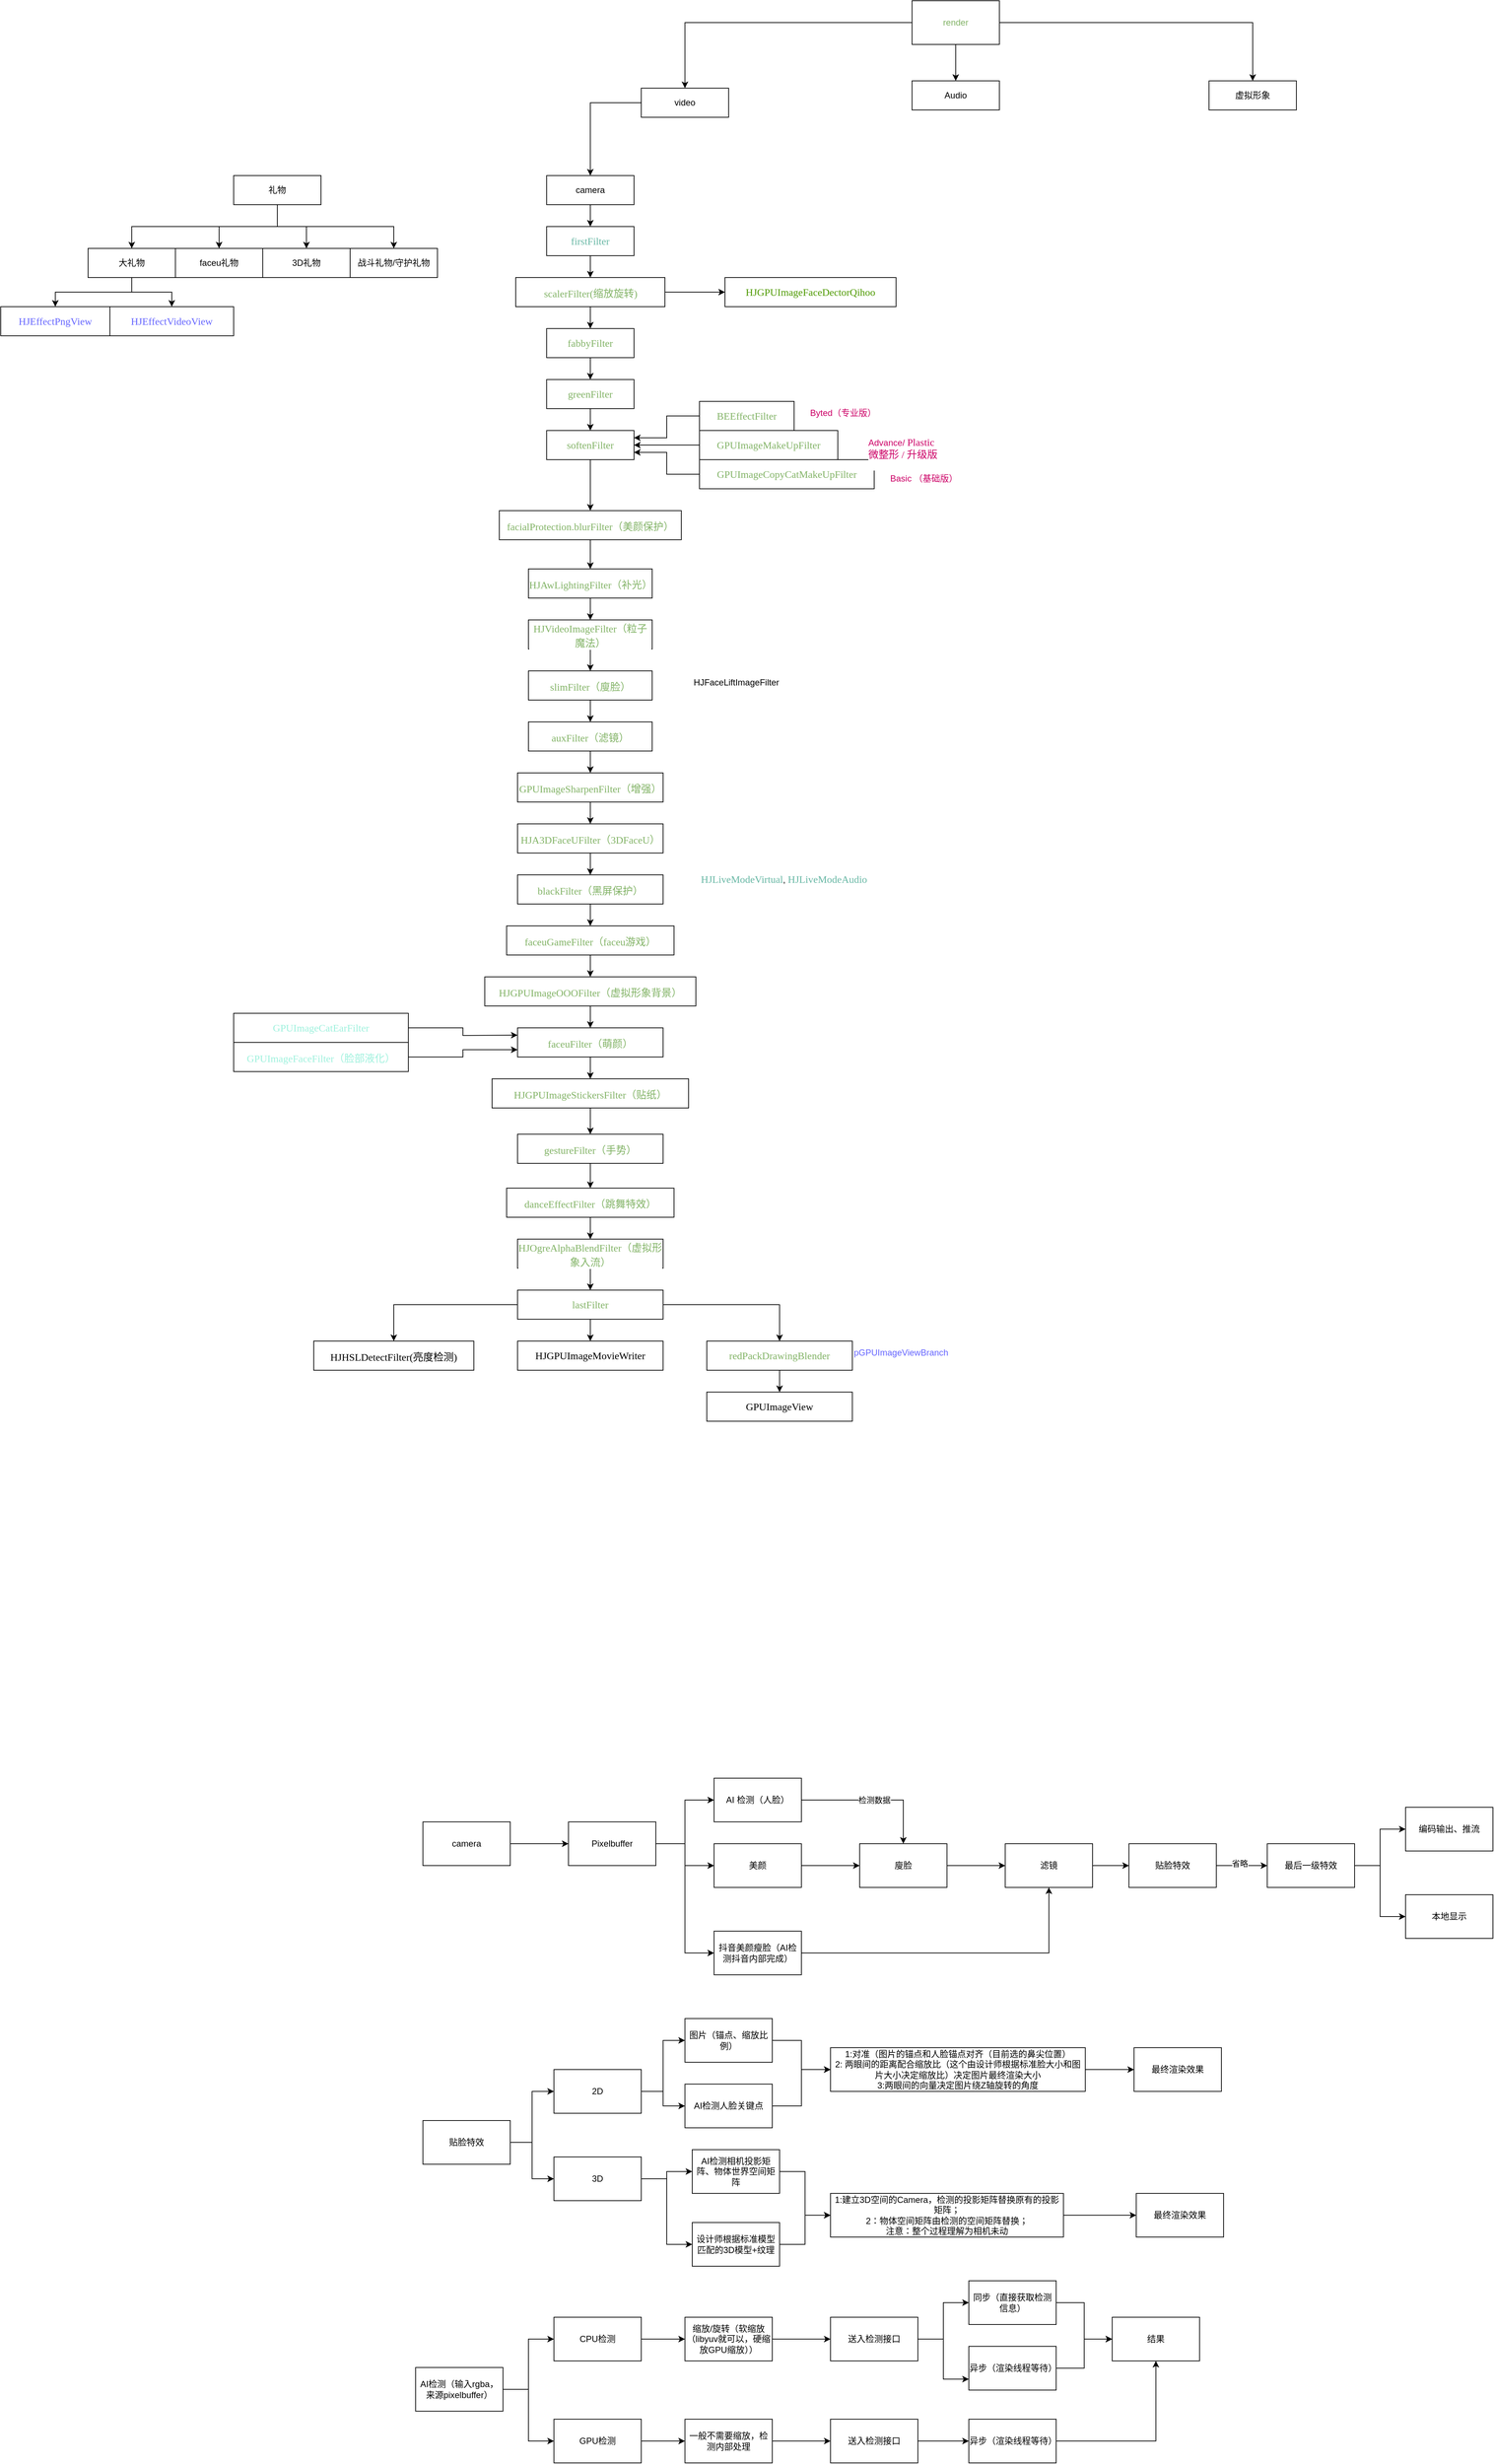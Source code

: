 <mxfile version="15.9.4" type="github">
  <diagram id="27NDo_zjwCtd7umy8Yeo" name="Page-1">
    <mxGraphModel dx="2125" dy="3130" grid="1" gridSize="10" guides="1" tooltips="1" connect="1" arrows="1" fold="1" page="1" pageScale="1" pageWidth="827" pageHeight="1169" math="0" shadow="0">
      <root>
        <mxCell id="0" />
        <mxCell id="1" parent="0" />
        <mxCell id="4zsLI_aO5ENCOFRUtOQV-5" value="" style="edgeStyle=orthogonalEdgeStyle;rounded=0;orthogonalLoop=1;jettySize=auto;html=1;" parent="1" source="4zsLI_aO5ENCOFRUtOQV-3" target="4zsLI_aO5ENCOFRUtOQV-4" edge="1">
          <mxGeometry relative="1" as="geometry" />
        </mxCell>
        <mxCell id="4zsLI_aO5ENCOFRUtOQV-3" value="camera" style="rounded=0;whiteSpace=wrap;html=1;" parent="1" vertex="1">
          <mxGeometry x="-120" y="360" width="120" height="60" as="geometry" />
        </mxCell>
        <mxCell id="4zsLI_aO5ENCOFRUtOQV-7" value="" style="edgeStyle=orthogonalEdgeStyle;rounded=0;orthogonalLoop=1;jettySize=auto;html=1;" parent="1" source="4zsLI_aO5ENCOFRUtOQV-4" target="4zsLI_aO5ENCOFRUtOQV-6" edge="1">
          <mxGeometry relative="1" as="geometry" />
        </mxCell>
        <mxCell id="4zsLI_aO5ENCOFRUtOQV-9" value="" style="edgeStyle=orthogonalEdgeStyle;rounded=0;orthogonalLoop=1;jettySize=auto;html=1;" parent="1" source="4zsLI_aO5ENCOFRUtOQV-4" target="4zsLI_aO5ENCOFRUtOQV-8" edge="1">
          <mxGeometry relative="1" as="geometry" />
        </mxCell>
        <mxCell id="4zsLI_aO5ENCOFRUtOQV-19" style="edgeStyle=orthogonalEdgeStyle;rounded=0;orthogonalLoop=1;jettySize=auto;html=1;entryX=0;entryY=0.5;entryDx=0;entryDy=0;" parent="1" source="4zsLI_aO5ENCOFRUtOQV-4" target="4zsLI_aO5ENCOFRUtOQV-18" edge="1">
          <mxGeometry relative="1" as="geometry" />
        </mxCell>
        <mxCell id="4zsLI_aO5ENCOFRUtOQV-4" value="Pixelbuffer" style="whiteSpace=wrap;html=1;rounded=0;" parent="1" vertex="1">
          <mxGeometry x="80" y="360" width="120" height="60" as="geometry" />
        </mxCell>
        <mxCell id="4zsLI_aO5ENCOFRUtOQV-12" value="检测数据" style="edgeStyle=orthogonalEdgeStyle;rounded=0;orthogonalLoop=1;jettySize=auto;html=1;" parent="1" source="4zsLI_aO5ENCOFRUtOQV-6" target="4zsLI_aO5ENCOFRUtOQV-10" edge="1">
          <mxGeometry relative="1" as="geometry" />
        </mxCell>
        <mxCell id="4zsLI_aO5ENCOFRUtOQV-6" value="AI 检测（人脸）" style="whiteSpace=wrap;html=1;rounded=0;" parent="1" vertex="1">
          <mxGeometry x="280" y="300" width="120" height="60" as="geometry" />
        </mxCell>
        <mxCell id="4zsLI_aO5ENCOFRUtOQV-11" value="" style="edgeStyle=orthogonalEdgeStyle;rounded=0;orthogonalLoop=1;jettySize=auto;html=1;" parent="1" source="4zsLI_aO5ENCOFRUtOQV-8" target="4zsLI_aO5ENCOFRUtOQV-10" edge="1">
          <mxGeometry relative="1" as="geometry" />
        </mxCell>
        <mxCell id="4zsLI_aO5ENCOFRUtOQV-8" value="美颜" style="whiteSpace=wrap;html=1;rounded=0;" parent="1" vertex="1">
          <mxGeometry x="280" y="390" width="120" height="60" as="geometry" />
        </mxCell>
        <mxCell id="4zsLI_aO5ENCOFRUtOQV-14" value="" style="edgeStyle=orthogonalEdgeStyle;rounded=0;orthogonalLoop=1;jettySize=auto;html=1;" parent="1" source="4zsLI_aO5ENCOFRUtOQV-10" target="4zsLI_aO5ENCOFRUtOQV-13" edge="1">
          <mxGeometry relative="1" as="geometry" />
        </mxCell>
        <mxCell id="4zsLI_aO5ENCOFRUtOQV-10" value="廋脸" style="whiteSpace=wrap;html=1;rounded=0;" parent="1" vertex="1">
          <mxGeometry x="480" y="390" width="120" height="60" as="geometry" />
        </mxCell>
        <mxCell id="4zsLI_aO5ENCOFRUtOQV-27" value="" style="edgeStyle=orthogonalEdgeStyle;rounded=0;orthogonalLoop=1;jettySize=auto;html=1;" parent="1" source="4zsLI_aO5ENCOFRUtOQV-13" target="4zsLI_aO5ENCOFRUtOQV-26" edge="1">
          <mxGeometry relative="1" as="geometry" />
        </mxCell>
        <mxCell id="4zsLI_aO5ENCOFRUtOQV-13" value="滤镜" style="whiteSpace=wrap;html=1;rounded=0;" parent="1" vertex="1">
          <mxGeometry x="680" y="390" width="120" height="60" as="geometry" />
        </mxCell>
        <mxCell id="4zsLI_aO5ENCOFRUtOQV-23" style="edgeStyle=orthogonalEdgeStyle;rounded=0;orthogonalLoop=1;jettySize=auto;html=1;entryX=0;entryY=0.5;entryDx=0;entryDy=0;" parent="1" source="4zsLI_aO5ENCOFRUtOQV-15" target="4zsLI_aO5ENCOFRUtOQV-22" edge="1">
          <mxGeometry relative="1" as="geometry" />
        </mxCell>
        <mxCell id="4zsLI_aO5ENCOFRUtOQV-25" style="edgeStyle=orthogonalEdgeStyle;rounded=0;orthogonalLoop=1;jettySize=auto;html=1;entryX=0;entryY=0.5;entryDx=0;entryDy=0;" parent="1" source="4zsLI_aO5ENCOFRUtOQV-15" target="4zsLI_aO5ENCOFRUtOQV-24" edge="1">
          <mxGeometry relative="1" as="geometry" />
        </mxCell>
        <mxCell id="4zsLI_aO5ENCOFRUtOQV-15" value="最后一级特效" style="rounded=0;whiteSpace=wrap;html=1;" parent="1" vertex="1">
          <mxGeometry x="1040" y="390" width="120" height="60" as="geometry" />
        </mxCell>
        <mxCell id="4zsLI_aO5ENCOFRUtOQV-20" style="edgeStyle=orthogonalEdgeStyle;rounded=0;orthogonalLoop=1;jettySize=auto;html=1;" parent="1" source="4zsLI_aO5ENCOFRUtOQV-18" target="4zsLI_aO5ENCOFRUtOQV-13" edge="1">
          <mxGeometry relative="1" as="geometry" />
        </mxCell>
        <mxCell id="4zsLI_aO5ENCOFRUtOQV-18" value="抖音美颜瘦脸（AI检测抖音内部完成）" style="rounded=0;whiteSpace=wrap;html=1;" parent="1" vertex="1">
          <mxGeometry x="280" y="510" width="120" height="60" as="geometry" />
        </mxCell>
        <mxCell id="4zsLI_aO5ENCOFRUtOQV-22" value="编码输出、推流" style="rounded=0;whiteSpace=wrap;html=1;" parent="1" vertex="1">
          <mxGeometry x="1230" y="340" width="120" height="60" as="geometry" />
        </mxCell>
        <mxCell id="4zsLI_aO5ENCOFRUtOQV-24" value="本地显示" style="rounded=0;whiteSpace=wrap;html=1;" parent="1" vertex="1">
          <mxGeometry x="1230" y="460" width="120" height="60" as="geometry" />
        </mxCell>
        <mxCell id="4zsLI_aO5ENCOFRUtOQV-28" value="" style="edgeStyle=orthogonalEdgeStyle;rounded=0;orthogonalLoop=1;jettySize=auto;html=1;" parent="1" source="4zsLI_aO5ENCOFRUtOQV-26" target="4zsLI_aO5ENCOFRUtOQV-15" edge="1">
          <mxGeometry relative="1" as="geometry" />
        </mxCell>
        <mxCell id="4zsLI_aO5ENCOFRUtOQV-54" value="省略" style="edgeLabel;html=1;align=center;verticalAlign=middle;resizable=0;points=[];" parent="4zsLI_aO5ENCOFRUtOQV-28" vertex="1" connectable="0">
          <mxGeometry x="-0.086" y="3" relative="1" as="geometry">
            <mxPoint as="offset" />
          </mxGeometry>
        </mxCell>
        <mxCell id="4zsLI_aO5ENCOFRUtOQV-26" value="贴脸特效" style="rounded=0;whiteSpace=wrap;html=1;" parent="1" vertex="1">
          <mxGeometry x="850" y="390" width="120" height="60" as="geometry" />
        </mxCell>
        <mxCell id="4zsLI_aO5ENCOFRUtOQV-32" style="edgeStyle=orthogonalEdgeStyle;rounded=0;orthogonalLoop=1;jettySize=auto;html=1;entryX=0;entryY=0.5;entryDx=0;entryDy=0;" parent="1" source="4zsLI_aO5ENCOFRUtOQV-29" target="4zsLI_aO5ENCOFRUtOQV-30" edge="1">
          <mxGeometry relative="1" as="geometry">
            <mxPoint x="40" y="730" as="targetPoint" />
            <Array as="points">
              <mxPoint x="30" y="800" />
              <mxPoint x="30" y="730" />
            </Array>
          </mxGeometry>
        </mxCell>
        <mxCell id="4zsLI_aO5ENCOFRUtOQV-33" style="edgeStyle=orthogonalEdgeStyle;rounded=0;orthogonalLoop=1;jettySize=auto;html=1;" parent="1" source="4zsLI_aO5ENCOFRUtOQV-29" target="4zsLI_aO5ENCOFRUtOQV-31" edge="1">
          <mxGeometry relative="1" as="geometry" />
        </mxCell>
        <mxCell id="4zsLI_aO5ENCOFRUtOQV-29" value="贴脸特效" style="rounded=0;whiteSpace=wrap;html=1;" parent="1" vertex="1">
          <mxGeometry x="-120" y="770" width="120" height="60" as="geometry" />
        </mxCell>
        <mxCell id="4zsLI_aO5ENCOFRUtOQV-36" style="edgeStyle=orthogonalEdgeStyle;rounded=0;orthogonalLoop=1;jettySize=auto;html=1;entryX=0;entryY=0.5;entryDx=0;entryDy=0;" parent="1" source="4zsLI_aO5ENCOFRUtOQV-30" target="4zsLI_aO5ENCOFRUtOQV-34" edge="1">
          <mxGeometry relative="1" as="geometry" />
        </mxCell>
        <mxCell id="4zsLI_aO5ENCOFRUtOQV-37" style="edgeStyle=orthogonalEdgeStyle;rounded=0;orthogonalLoop=1;jettySize=auto;html=1;" parent="1" source="4zsLI_aO5ENCOFRUtOQV-30" target="4zsLI_aO5ENCOFRUtOQV-35" edge="1">
          <mxGeometry relative="1" as="geometry" />
        </mxCell>
        <mxCell id="4zsLI_aO5ENCOFRUtOQV-30" value="2D" style="rounded=0;whiteSpace=wrap;html=1;" parent="1" vertex="1">
          <mxGeometry x="60" y="700" width="120" height="60" as="geometry" />
        </mxCell>
        <mxCell id="4zsLI_aO5ENCOFRUtOQV-44" style="edgeStyle=orthogonalEdgeStyle;rounded=0;orthogonalLoop=1;jettySize=auto;html=1;entryX=0;entryY=0.5;entryDx=0;entryDy=0;" parent="1" source="4zsLI_aO5ENCOFRUtOQV-31" target="4zsLI_aO5ENCOFRUtOQV-43" edge="1">
          <mxGeometry relative="1" as="geometry" />
        </mxCell>
        <mxCell id="4zsLI_aO5ENCOFRUtOQV-46" style="edgeStyle=orthogonalEdgeStyle;rounded=0;orthogonalLoop=1;jettySize=auto;html=1;entryX=0;entryY=0.5;entryDx=0;entryDy=0;" parent="1" source="4zsLI_aO5ENCOFRUtOQV-31" target="4zsLI_aO5ENCOFRUtOQV-45" edge="1">
          <mxGeometry relative="1" as="geometry" />
        </mxCell>
        <mxCell id="4zsLI_aO5ENCOFRUtOQV-31" value="3D" style="rounded=0;whiteSpace=wrap;html=1;" parent="1" vertex="1">
          <mxGeometry x="60" y="820" width="120" height="60" as="geometry" />
        </mxCell>
        <mxCell id="4zsLI_aO5ENCOFRUtOQV-39" style="edgeStyle=orthogonalEdgeStyle;rounded=0;orthogonalLoop=1;jettySize=auto;html=1;entryX=0;entryY=0.5;entryDx=0;entryDy=0;" parent="1" source="4zsLI_aO5ENCOFRUtOQV-34" target="4zsLI_aO5ENCOFRUtOQV-38" edge="1">
          <mxGeometry relative="1" as="geometry" />
        </mxCell>
        <mxCell id="4zsLI_aO5ENCOFRUtOQV-34" value="图片（锚点、缩放比例）" style="rounded=0;whiteSpace=wrap;html=1;" parent="1" vertex="1">
          <mxGeometry x="240" y="630" width="120" height="60" as="geometry" />
        </mxCell>
        <mxCell id="4zsLI_aO5ENCOFRUtOQV-40" style="edgeStyle=orthogonalEdgeStyle;rounded=0;orthogonalLoop=1;jettySize=auto;html=1;entryX=0;entryY=0.5;entryDx=0;entryDy=0;" parent="1" source="4zsLI_aO5ENCOFRUtOQV-35" target="4zsLI_aO5ENCOFRUtOQV-38" edge="1">
          <mxGeometry relative="1" as="geometry" />
        </mxCell>
        <mxCell id="4zsLI_aO5ENCOFRUtOQV-35" value="AI检测人脸关键点" style="rounded=0;whiteSpace=wrap;html=1;" parent="1" vertex="1">
          <mxGeometry x="240" y="720" width="120" height="60" as="geometry" />
        </mxCell>
        <mxCell id="4zsLI_aO5ENCOFRUtOQV-42" style="edgeStyle=orthogonalEdgeStyle;rounded=0;orthogonalLoop=1;jettySize=auto;html=1;entryX=0;entryY=0.5;entryDx=0;entryDy=0;" parent="1" source="4zsLI_aO5ENCOFRUtOQV-38" target="4zsLI_aO5ENCOFRUtOQV-41" edge="1">
          <mxGeometry relative="1" as="geometry" />
        </mxCell>
        <mxCell id="4zsLI_aO5ENCOFRUtOQV-38" value="1:对准（图片的锚点和人脸锚点对齐（目前选的鼻尖位置）&lt;br&gt;2: 两眼间的距离配合缩放比（这个由设计师根据标准脸大小和图片大小决定缩放比）决定图片最终渲染大小&lt;br&gt;3:两眼间的向量决定图片绕Z轴旋转的角度" style="rounded=0;whiteSpace=wrap;html=1;" parent="1" vertex="1">
          <mxGeometry x="440" y="670" width="350" height="60" as="geometry" />
        </mxCell>
        <mxCell id="4zsLI_aO5ENCOFRUtOQV-41" value="最终渲染效果" style="rounded=0;whiteSpace=wrap;html=1;" parent="1" vertex="1">
          <mxGeometry x="857" y="670" width="120" height="60" as="geometry" />
        </mxCell>
        <mxCell id="4zsLI_aO5ENCOFRUtOQV-48" style="edgeStyle=orthogonalEdgeStyle;rounded=0;orthogonalLoop=1;jettySize=auto;html=1;entryX=0;entryY=0.5;entryDx=0;entryDy=0;" parent="1" source="4zsLI_aO5ENCOFRUtOQV-43" target="4zsLI_aO5ENCOFRUtOQV-47" edge="1">
          <mxGeometry relative="1" as="geometry" />
        </mxCell>
        <mxCell id="4zsLI_aO5ENCOFRUtOQV-43" value="AI检测相机投影矩阵、物体世界空间矩阵" style="rounded=0;whiteSpace=wrap;html=1;" parent="1" vertex="1">
          <mxGeometry x="250" y="810" width="120" height="60" as="geometry" />
        </mxCell>
        <mxCell id="4zsLI_aO5ENCOFRUtOQV-49" style="edgeStyle=orthogonalEdgeStyle;rounded=0;orthogonalLoop=1;jettySize=auto;html=1;" parent="1" source="4zsLI_aO5ENCOFRUtOQV-45" target="4zsLI_aO5ENCOFRUtOQV-47" edge="1">
          <mxGeometry relative="1" as="geometry" />
        </mxCell>
        <mxCell id="4zsLI_aO5ENCOFRUtOQV-45" value="设计师根据标准模型匹配的3D模型+纹理" style="rounded=0;whiteSpace=wrap;html=1;" parent="1" vertex="1">
          <mxGeometry x="250" y="910" width="120" height="60" as="geometry" />
        </mxCell>
        <mxCell id="4zsLI_aO5ENCOFRUtOQV-53" style="edgeStyle=orthogonalEdgeStyle;rounded=0;orthogonalLoop=1;jettySize=auto;html=1;" parent="1" source="4zsLI_aO5ENCOFRUtOQV-47" target="4zsLI_aO5ENCOFRUtOQV-52" edge="1">
          <mxGeometry relative="1" as="geometry" />
        </mxCell>
        <mxCell id="4zsLI_aO5ENCOFRUtOQV-47" value="1:建立3D空间的Camera，检测的投影矩阵替换原有的投影矩阵；&lt;br&gt;2：物体空间矩阵由检测的空间矩阵替换；&lt;br&gt;注意：整个过程理解为相机未动" style="rounded=0;whiteSpace=wrap;html=1;" parent="1" vertex="1">
          <mxGeometry x="440" y="870" width="320" height="60" as="geometry" />
        </mxCell>
        <mxCell id="4zsLI_aO5ENCOFRUtOQV-52" value="&lt;span&gt;最终渲染效果&lt;/span&gt;" style="rounded=0;whiteSpace=wrap;html=1;" parent="1" vertex="1">
          <mxGeometry x="860" y="870" width="120" height="60" as="geometry" />
        </mxCell>
        <mxCell id="4zsLI_aO5ENCOFRUtOQV-58" style="edgeStyle=orthogonalEdgeStyle;rounded=0;orthogonalLoop=1;jettySize=auto;html=1;entryX=0;entryY=0.5;entryDx=0;entryDy=0;" parent="1" source="4zsLI_aO5ENCOFRUtOQV-55" target="4zsLI_aO5ENCOFRUtOQV-56" edge="1">
          <mxGeometry relative="1" as="geometry" />
        </mxCell>
        <mxCell id="4zsLI_aO5ENCOFRUtOQV-59" style="edgeStyle=orthogonalEdgeStyle;rounded=0;orthogonalLoop=1;jettySize=auto;html=1;entryX=0;entryY=0.5;entryDx=0;entryDy=0;" parent="1" source="4zsLI_aO5ENCOFRUtOQV-55" target="4zsLI_aO5ENCOFRUtOQV-57" edge="1">
          <mxGeometry relative="1" as="geometry" />
        </mxCell>
        <mxCell id="4zsLI_aO5ENCOFRUtOQV-55" value="AI检测（输入rgba，来源pixelbuffer）" style="rounded=0;whiteSpace=wrap;html=1;" parent="1" vertex="1">
          <mxGeometry x="-130" y="1109" width="120" height="60" as="geometry" />
        </mxCell>
        <mxCell id="4zsLI_aO5ENCOFRUtOQV-62" style="edgeStyle=orthogonalEdgeStyle;rounded=0;orthogonalLoop=1;jettySize=auto;html=1;entryX=0;entryY=0.5;entryDx=0;entryDy=0;" parent="1" source="4zsLI_aO5ENCOFRUtOQV-56" target="4zsLI_aO5ENCOFRUtOQV-60" edge="1">
          <mxGeometry relative="1" as="geometry" />
        </mxCell>
        <mxCell id="4zsLI_aO5ENCOFRUtOQV-56" value="CPU检测" style="rounded=0;whiteSpace=wrap;html=1;" parent="1" vertex="1">
          <mxGeometry x="60" y="1040" width="120" height="60" as="geometry" />
        </mxCell>
        <mxCell id="4zsLI_aO5ENCOFRUtOQV-72" style="edgeStyle=orthogonalEdgeStyle;rounded=0;orthogonalLoop=1;jettySize=auto;html=1;entryX=0;entryY=0.5;entryDx=0;entryDy=0;" parent="1" source="4zsLI_aO5ENCOFRUtOQV-57" target="4zsLI_aO5ENCOFRUtOQV-71" edge="1">
          <mxGeometry relative="1" as="geometry" />
        </mxCell>
        <mxCell id="4zsLI_aO5ENCOFRUtOQV-57" value="GPU检测" style="rounded=0;whiteSpace=wrap;html=1;" parent="1" vertex="1">
          <mxGeometry x="60" y="1180" width="120" height="60" as="geometry" />
        </mxCell>
        <mxCell id="4zsLI_aO5ENCOFRUtOQV-63" style="edgeStyle=orthogonalEdgeStyle;rounded=0;orthogonalLoop=1;jettySize=auto;html=1;" parent="1" source="4zsLI_aO5ENCOFRUtOQV-60" target="4zsLI_aO5ENCOFRUtOQV-61" edge="1">
          <mxGeometry relative="1" as="geometry" />
        </mxCell>
        <mxCell id="4zsLI_aO5ENCOFRUtOQV-60" value="缩放/旋转（软缩放（libyuv就可以，硬缩放GPU缩放））" style="rounded=0;whiteSpace=wrap;html=1;" parent="1" vertex="1">
          <mxGeometry x="240" y="1040" width="120" height="60" as="geometry" />
        </mxCell>
        <mxCell id="4zsLI_aO5ENCOFRUtOQV-66" style="edgeStyle=orthogonalEdgeStyle;rounded=0;orthogonalLoop=1;jettySize=auto;html=1;entryX=0;entryY=0.5;entryDx=0;entryDy=0;" parent="1" source="4zsLI_aO5ENCOFRUtOQV-61" target="4zsLI_aO5ENCOFRUtOQV-64" edge="1">
          <mxGeometry relative="1" as="geometry" />
        </mxCell>
        <mxCell id="4zsLI_aO5ENCOFRUtOQV-67" style="edgeStyle=orthogonalEdgeStyle;rounded=0;orthogonalLoop=1;jettySize=auto;html=1;entryX=0;entryY=0.75;entryDx=0;entryDy=0;" parent="1" source="4zsLI_aO5ENCOFRUtOQV-61" target="4zsLI_aO5ENCOFRUtOQV-65" edge="1">
          <mxGeometry relative="1" as="geometry" />
        </mxCell>
        <mxCell id="4zsLI_aO5ENCOFRUtOQV-61" value="送入检测接口" style="rounded=0;whiteSpace=wrap;html=1;" parent="1" vertex="1">
          <mxGeometry x="440" y="1040" width="120" height="60" as="geometry" />
        </mxCell>
        <mxCell id="4zsLI_aO5ENCOFRUtOQV-69" style="edgeStyle=orthogonalEdgeStyle;rounded=0;orthogonalLoop=1;jettySize=auto;html=1;" parent="1" source="4zsLI_aO5ENCOFRUtOQV-64" target="4zsLI_aO5ENCOFRUtOQV-68" edge="1">
          <mxGeometry relative="1" as="geometry" />
        </mxCell>
        <mxCell id="4zsLI_aO5ENCOFRUtOQV-64" value="同步（直接获取检测信息）" style="rounded=0;whiteSpace=wrap;html=1;" parent="1" vertex="1">
          <mxGeometry x="630" y="990" width="120" height="60" as="geometry" />
        </mxCell>
        <mxCell id="4zsLI_aO5ENCOFRUtOQV-70" style="edgeStyle=orthogonalEdgeStyle;rounded=0;orthogonalLoop=1;jettySize=auto;html=1;" parent="1" source="4zsLI_aO5ENCOFRUtOQV-65" target="4zsLI_aO5ENCOFRUtOQV-68" edge="1">
          <mxGeometry relative="1" as="geometry" />
        </mxCell>
        <mxCell id="4zsLI_aO5ENCOFRUtOQV-65" value="异步（渲染线程等待）" style="rounded=0;whiteSpace=wrap;html=1;" parent="1" vertex="1">
          <mxGeometry x="630" y="1080" width="120" height="60" as="geometry" />
        </mxCell>
        <mxCell id="4zsLI_aO5ENCOFRUtOQV-68" value="结果" style="rounded=0;whiteSpace=wrap;html=1;" parent="1" vertex="1">
          <mxGeometry x="827" y="1040" width="120" height="60" as="geometry" />
        </mxCell>
        <mxCell id="4zsLI_aO5ENCOFRUtOQV-74" value="" style="edgeStyle=orthogonalEdgeStyle;rounded=0;orthogonalLoop=1;jettySize=auto;html=1;" parent="1" source="4zsLI_aO5ENCOFRUtOQV-71" target="4zsLI_aO5ENCOFRUtOQV-73" edge="1">
          <mxGeometry relative="1" as="geometry" />
        </mxCell>
        <mxCell id="4zsLI_aO5ENCOFRUtOQV-71" value="一般不需要缩放，检测内部处理" style="rounded=0;whiteSpace=wrap;html=1;" parent="1" vertex="1">
          <mxGeometry x="240" y="1180" width="120" height="60" as="geometry" />
        </mxCell>
        <mxCell id="4zsLI_aO5ENCOFRUtOQV-76" style="edgeStyle=orthogonalEdgeStyle;rounded=0;orthogonalLoop=1;jettySize=auto;html=1;" parent="1" source="4zsLI_aO5ENCOFRUtOQV-73" target="4zsLI_aO5ENCOFRUtOQV-75" edge="1">
          <mxGeometry relative="1" as="geometry" />
        </mxCell>
        <mxCell id="4zsLI_aO5ENCOFRUtOQV-73" value="&lt;span&gt;送入检测接口&lt;/span&gt;" style="rounded=0;whiteSpace=wrap;html=1;" parent="1" vertex="1">
          <mxGeometry x="440" y="1180" width="120" height="60" as="geometry" />
        </mxCell>
        <mxCell id="4zsLI_aO5ENCOFRUtOQV-77" style="edgeStyle=orthogonalEdgeStyle;rounded=0;orthogonalLoop=1;jettySize=auto;html=1;entryX=0.5;entryY=1;entryDx=0;entryDy=0;" parent="1" source="4zsLI_aO5ENCOFRUtOQV-75" target="4zsLI_aO5ENCOFRUtOQV-68" edge="1">
          <mxGeometry relative="1" as="geometry" />
        </mxCell>
        <mxCell id="4zsLI_aO5ENCOFRUtOQV-75" value="异步（渲染线程等待）" style="rounded=0;whiteSpace=wrap;html=1;" parent="1" vertex="1">
          <mxGeometry x="630" y="1180" width="120" height="60" as="geometry" />
        </mxCell>
        <mxCell id="wmRSeHbch6fbLW026FCW-3" value="" style="edgeStyle=orthogonalEdgeStyle;rounded=0;orthogonalLoop=1;jettySize=auto;html=1;" edge="1" parent="1" source="wmRSeHbch6fbLW026FCW-1" target="wmRSeHbch6fbLW026FCW-2">
          <mxGeometry relative="1" as="geometry" />
        </mxCell>
        <mxCell id="wmRSeHbch6fbLW026FCW-1" value="camera" style="rounded=0;whiteSpace=wrap;html=1;" vertex="1" parent="1">
          <mxGeometry x="50" y="-1900" width="120" height="40" as="geometry" />
        </mxCell>
        <mxCell id="wmRSeHbch6fbLW026FCW-5" value="" style="edgeStyle=orthogonalEdgeStyle;rounded=0;orthogonalLoop=1;jettySize=auto;html=1;" edge="1" parent="1" source="wmRSeHbch6fbLW026FCW-2" target="wmRSeHbch6fbLW026FCW-4">
          <mxGeometry relative="1" as="geometry" />
        </mxCell>
        <mxCell id="wmRSeHbch6fbLW026FCW-2" value="&lt;p class=&quot;p1&quot; style=&quot;margin: 0px; font-stretch: normal; font-size: 14px; line-height: normal; font-family: menlo; color: rgb(103, 183, 164);&quot;&gt;firstFilter&lt;/p&gt;" style="rounded=0;whiteSpace=wrap;html=1;labelBackgroundColor=#FFFFFF;" vertex="1" parent="1">
          <mxGeometry x="50" y="-1830" width="120" height="40" as="geometry" />
        </mxCell>
        <mxCell id="wmRSeHbch6fbLW026FCW-7" value="" style="edgeStyle=orthogonalEdgeStyle;rounded=0;orthogonalLoop=1;jettySize=auto;html=1;" edge="1" parent="1" source="wmRSeHbch6fbLW026FCW-4" target="wmRSeHbch6fbLW026FCW-6">
          <mxGeometry relative="1" as="geometry" />
        </mxCell>
        <mxCell id="wmRSeHbch6fbLW026FCW-100" value="" style="edgeStyle=orthogonalEdgeStyle;rounded=0;orthogonalLoop=1;jettySize=auto;html=1;fontColor=#6666FF;" edge="1" parent="1" source="wmRSeHbch6fbLW026FCW-4" target="wmRSeHbch6fbLW026FCW-99">
          <mxGeometry relative="1" as="geometry" />
        </mxCell>
        <mxCell id="wmRSeHbch6fbLW026FCW-4" value="&lt;p class=&quot;p1&quot; style=&quot;margin: 0px; font-stretch: normal; font-size: 14px; line-height: normal; font-family: menlo;&quot;&gt;scalerFilter(缩放旋转)&lt;/p&gt;" style="rounded=0;whiteSpace=wrap;html=1;labelBackgroundColor=#FFFFFF;fontColor=#82B366;" vertex="1" parent="1">
          <mxGeometry x="7.5" y="-1760" width="205" height="40" as="geometry" />
        </mxCell>
        <mxCell id="wmRSeHbch6fbLW026FCW-9" value="" style="edgeStyle=orthogonalEdgeStyle;rounded=0;orthogonalLoop=1;jettySize=auto;html=1;" edge="1" parent="1" source="wmRSeHbch6fbLW026FCW-6" target="wmRSeHbch6fbLW026FCW-8">
          <mxGeometry relative="1" as="geometry" />
        </mxCell>
        <mxCell id="wmRSeHbch6fbLW026FCW-6" value="&lt;p class=&quot;p1&quot; style=&quot;margin: 0px; font-stretch: normal; font-size: 14px; line-height: normal; font-family: menlo;&quot;&gt;fabbyFilter&lt;/p&gt;" style="rounded=0;whiteSpace=wrap;html=1;labelBackgroundColor=#FFFFFF;fontColor=#82B366;" vertex="1" parent="1">
          <mxGeometry x="50" y="-1690" width="120" height="40" as="geometry" />
        </mxCell>
        <mxCell id="wmRSeHbch6fbLW026FCW-11" value="" style="edgeStyle=orthogonalEdgeStyle;rounded=0;orthogonalLoop=1;jettySize=auto;html=1;" edge="1" parent="1" source="wmRSeHbch6fbLW026FCW-8" target="wmRSeHbch6fbLW026FCW-10">
          <mxGeometry relative="1" as="geometry" />
        </mxCell>
        <mxCell id="wmRSeHbch6fbLW026FCW-8" value="&lt;p class=&quot;p1&quot; style=&quot;margin: 0px; font-stretch: normal; font-size: 14px; line-height: normal; font-family: menlo;&quot;&gt;greenFilter&lt;/p&gt;" style="rounded=0;whiteSpace=wrap;html=1;labelBackgroundColor=#FFFFFF;fontColor=#82B366;" vertex="1" parent="1">
          <mxGeometry x="50" y="-1620" width="120" height="40" as="geometry" />
        </mxCell>
        <mxCell id="wmRSeHbch6fbLW026FCW-13" value="" style="edgeStyle=orthogonalEdgeStyle;rounded=0;orthogonalLoop=1;jettySize=auto;html=1;" edge="1" parent="1" source="wmRSeHbch6fbLW026FCW-10" target="wmRSeHbch6fbLW026FCW-12">
          <mxGeometry relative="1" as="geometry" />
        </mxCell>
        <mxCell id="wmRSeHbch6fbLW026FCW-10" value="&lt;p class=&quot;p1&quot; style=&quot;margin: 0px; font-stretch: normal; font-size: 14px; line-height: normal; font-family: menlo;&quot;&gt;softenFilter&lt;/p&gt;" style="rounded=0;whiteSpace=wrap;html=1;labelBackgroundColor=#FFFFFF;fontColor=#82B366;" vertex="1" parent="1">
          <mxGeometry x="50" y="-1550" width="120" height="40" as="geometry" />
        </mxCell>
        <mxCell id="wmRSeHbch6fbLW026FCW-24" value="" style="edgeStyle=orthogonalEdgeStyle;rounded=0;orthogonalLoop=1;jettySize=auto;html=1;" edge="1" parent="1" source="wmRSeHbch6fbLW026FCW-12" target="wmRSeHbch6fbLW026FCW-23">
          <mxGeometry relative="1" as="geometry" />
        </mxCell>
        <mxCell id="wmRSeHbch6fbLW026FCW-12" value="&lt;p class=&quot;p1&quot; style=&quot;margin: 0px; font-stretch: normal; font-size: 14px; line-height: normal; font-family: menlo;&quot;&gt;facialProtection&lt;span class=&quot;s1&quot; style=&quot;&quot;&gt;.&lt;/span&gt;blurFilter（美颜保护）&lt;/p&gt;" style="rounded=0;whiteSpace=wrap;html=1;labelBackgroundColor=#FFFFFF;fontColor=#82B366;" vertex="1" parent="1">
          <mxGeometry x="-15" y="-1440" width="250" height="40" as="geometry" />
        </mxCell>
        <mxCell id="wmRSeHbch6fbLW026FCW-15" style="edgeStyle=orthogonalEdgeStyle;rounded=0;orthogonalLoop=1;jettySize=auto;html=1;entryX=1;entryY=0.25;entryDx=0;entryDy=0;" edge="1" parent="1" source="wmRSeHbch6fbLW026FCW-14" target="wmRSeHbch6fbLW026FCW-10">
          <mxGeometry relative="1" as="geometry" />
        </mxCell>
        <mxCell id="wmRSeHbch6fbLW026FCW-14" value="&lt;p class=&quot;p1&quot; style=&quot;margin: 0px; font-stretch: normal; font-size: 14px; line-height: normal; font-family: menlo;&quot;&gt;BEEffectFilter&lt;/p&gt;" style="rounded=0;whiteSpace=wrap;html=1;labelBackgroundColor=#FFFFFF;fontColor=#82B366;" vertex="1" parent="1">
          <mxGeometry x="260" y="-1590" width="130" height="40" as="geometry" />
        </mxCell>
        <mxCell id="wmRSeHbch6fbLW026FCW-17" style="edgeStyle=orthogonalEdgeStyle;rounded=0;orthogonalLoop=1;jettySize=auto;html=1;entryX=1;entryY=0.5;entryDx=0;entryDy=0;" edge="1" parent="1" source="wmRSeHbch6fbLW026FCW-16" target="wmRSeHbch6fbLW026FCW-10">
          <mxGeometry relative="1" as="geometry" />
        </mxCell>
        <mxCell id="wmRSeHbch6fbLW026FCW-16" value="&lt;p class=&quot;p1&quot; style=&quot;margin: 0px; font-stretch: normal; font-size: 14px; line-height: normal; font-family: menlo;&quot;&gt;GPUImageMakeUpFilter&lt;/p&gt;" style="rounded=0;whiteSpace=wrap;html=1;labelBackgroundColor=#FFFFFF;fontColor=#82B366;" vertex="1" parent="1">
          <mxGeometry x="260" y="-1550" width="190" height="40" as="geometry" />
        </mxCell>
        <mxCell id="wmRSeHbch6fbLW026FCW-19" style="edgeStyle=orthogonalEdgeStyle;rounded=0;orthogonalLoop=1;jettySize=auto;html=1;entryX=1;entryY=0.75;entryDx=0;entryDy=0;" edge="1" parent="1" source="wmRSeHbch6fbLW026FCW-18" target="wmRSeHbch6fbLW026FCW-10">
          <mxGeometry relative="1" as="geometry" />
        </mxCell>
        <mxCell id="wmRSeHbch6fbLW026FCW-18" value="&lt;p class=&quot;p1&quot; style=&quot;margin: 0px; font-stretch: normal; font-size: 14px; line-height: normal; font-family: menlo;&quot;&gt;GPUImageCopyCatMakeUpFilter&lt;/p&gt;" style="rounded=0;whiteSpace=wrap;html=1;labelBackgroundColor=#FFFFFF;fontColor=#82B366;" vertex="1" parent="1">
          <mxGeometry x="260" y="-1510" width="240" height="40" as="geometry" />
        </mxCell>
        <mxCell id="wmRSeHbch6fbLW026FCW-20" value="&lt;p class=&quot;p1&quot;&gt;Advance/&amp;nbsp;&lt;span style=&quot;font-family: menlo; font-size: 14px;&quot;&gt;Plastic 微整形 / 升级版&lt;/span&gt;&lt;/p&gt;" style="text;whiteSpace=wrap;html=1;labelBackgroundColor=#FFFFFF;fontColor=#CC0066;" vertex="1" parent="1">
          <mxGeometry x="490" y="-1560" width="110" height="50" as="geometry" />
        </mxCell>
        <mxCell id="wmRSeHbch6fbLW026FCW-21" value="&lt;p class=&quot;p1&quot;&gt;Byted（专业版）&lt;/p&gt;" style="text;whiteSpace=wrap;html=1;fontColor=#CC0066;" vertex="1" parent="1">
          <mxGeometry x="410" y="-1600" width="100" height="50" as="geometry" />
        </mxCell>
        <mxCell id="wmRSeHbch6fbLW026FCW-22" value="&lt;p class=&quot;p1&quot;&gt;Basic （基础版）&lt;/p&gt;" style="text;whiteSpace=wrap;html=1;fontColor=#CC0066;" vertex="1" parent="1">
          <mxGeometry x="520" y="-1510" width="110" height="50" as="geometry" />
        </mxCell>
        <mxCell id="wmRSeHbch6fbLW026FCW-26" value="" style="edgeStyle=orthogonalEdgeStyle;rounded=0;orthogonalLoop=1;jettySize=auto;html=1;" edge="1" parent="1" source="wmRSeHbch6fbLW026FCW-23" target="wmRSeHbch6fbLW026FCW-25">
          <mxGeometry relative="1" as="geometry" />
        </mxCell>
        <mxCell id="wmRSeHbch6fbLW026FCW-23" value="&lt;p class=&quot;p1&quot; style=&quot;margin: 0px; font-stretch: normal; font-size: 14px; line-height: normal; font-family: menlo;&quot;&gt;HJAwLightingFilter（补光）&lt;/p&gt;" style="rounded=0;whiteSpace=wrap;html=1;labelBackgroundColor=#FFFFFF;fontColor=#82B366;" vertex="1" parent="1">
          <mxGeometry x="25" y="-1360" width="170" height="40" as="geometry" />
        </mxCell>
        <mxCell id="wmRSeHbch6fbLW026FCW-28" value="" style="edgeStyle=orthogonalEdgeStyle;rounded=0;orthogonalLoop=1;jettySize=auto;html=1;" edge="1" parent="1" source="wmRSeHbch6fbLW026FCW-25" target="wmRSeHbch6fbLW026FCW-27">
          <mxGeometry relative="1" as="geometry" />
        </mxCell>
        <mxCell id="wmRSeHbch6fbLW026FCW-25" value="&lt;p class=&quot;p1&quot; style=&quot;margin: 0px; font-stretch: normal; font-size: 14px; line-height: normal; font-family: menlo;&quot;&gt;HJVideoImageFilter（粒子魔法）&lt;/p&gt;" style="rounded=0;whiteSpace=wrap;html=1;labelBackgroundColor=#FFFFFF;fontColor=#82B366;" vertex="1" parent="1">
          <mxGeometry x="25" y="-1290" width="170" height="40" as="geometry" />
        </mxCell>
        <mxCell id="wmRSeHbch6fbLW026FCW-31" value="" style="edgeStyle=orthogonalEdgeStyle;rounded=0;orthogonalLoop=1;jettySize=auto;html=1;" edge="1" parent="1" source="wmRSeHbch6fbLW026FCW-27" target="wmRSeHbch6fbLW026FCW-30">
          <mxGeometry relative="1" as="geometry" />
        </mxCell>
        <mxCell id="wmRSeHbch6fbLW026FCW-27" value="&lt;p class=&quot;p1&quot; style=&quot;margin: 0px; font-stretch: normal; font-size: 14px; line-height: normal; font-family: menlo;&quot;&gt;slimFilter（廋脸）&lt;/p&gt;" style="rounded=0;whiteSpace=wrap;html=1;labelBackgroundColor=#FFFFFF;fontColor=#82B366;" vertex="1" parent="1">
          <mxGeometry x="25" y="-1220" width="170" height="40" as="geometry" />
        </mxCell>
        <mxCell id="wmRSeHbch6fbLW026FCW-29" value="&lt;p class=&quot;p1&quot;&gt;HJFaceLiftImageFilter&lt;/p&gt;" style="text;whiteSpace=wrap;html=1;" vertex="1" parent="1">
          <mxGeometry x="250" y="-1230" width="140" height="50" as="geometry" />
        </mxCell>
        <mxCell id="wmRSeHbch6fbLW026FCW-33" value="" style="edgeStyle=orthogonalEdgeStyle;rounded=0;orthogonalLoop=1;jettySize=auto;html=1;" edge="1" parent="1" source="wmRSeHbch6fbLW026FCW-30" target="wmRSeHbch6fbLW026FCW-32">
          <mxGeometry relative="1" as="geometry" />
        </mxCell>
        <mxCell id="wmRSeHbch6fbLW026FCW-30" value="&lt;p class=&quot;p1&quot; style=&quot;margin: 0px; font-stretch: normal; font-size: 14px; line-height: normal; font-family: menlo;&quot;&gt;auxFilter（滤镜）&lt;/p&gt;" style="rounded=0;whiteSpace=wrap;html=1;labelBackgroundColor=#FFFFFF;fontColor=#82B366;" vertex="1" parent="1">
          <mxGeometry x="25" y="-1150" width="170" height="40" as="geometry" />
        </mxCell>
        <mxCell id="wmRSeHbch6fbLW026FCW-35" value="" style="edgeStyle=orthogonalEdgeStyle;rounded=0;orthogonalLoop=1;jettySize=auto;html=1;" edge="1" parent="1" source="wmRSeHbch6fbLW026FCW-32" target="wmRSeHbch6fbLW026FCW-34">
          <mxGeometry relative="1" as="geometry" />
        </mxCell>
        <mxCell id="wmRSeHbch6fbLW026FCW-32" value="&lt;p class=&quot;p1&quot; style=&quot;margin: 0px; font-stretch: normal; font-size: 14px; line-height: normal; font-family: menlo;&quot;&gt;GPUImageSharpenFilter（增强）&lt;/p&gt;" style="rounded=0;whiteSpace=wrap;html=1;labelBackgroundColor=#FFFFFF;fontColor=#82B366;" vertex="1" parent="1">
          <mxGeometry x="10" y="-1080" width="200" height="40" as="geometry" />
        </mxCell>
        <mxCell id="wmRSeHbch6fbLW026FCW-37" value="" style="edgeStyle=orthogonalEdgeStyle;rounded=0;orthogonalLoop=1;jettySize=auto;html=1;" edge="1" parent="1" source="wmRSeHbch6fbLW026FCW-34" target="wmRSeHbch6fbLW026FCW-36">
          <mxGeometry relative="1" as="geometry" />
        </mxCell>
        <mxCell id="wmRSeHbch6fbLW026FCW-34" value="&lt;p class=&quot;p1&quot; style=&quot;margin: 0px; font-stretch: normal; font-size: 14px; line-height: normal; font-family: menlo;&quot;&gt;HJA3DFaceUFilter（3DFaceU）&lt;/p&gt;" style="rounded=0;whiteSpace=wrap;html=1;labelBackgroundColor=#FFFFFF;fontColor=#82B366;" vertex="1" parent="1">
          <mxGeometry x="10" y="-1010" width="200" height="40" as="geometry" />
        </mxCell>
        <mxCell id="wmRSeHbch6fbLW026FCW-40" value="" style="edgeStyle=orthogonalEdgeStyle;rounded=0;orthogonalLoop=1;jettySize=auto;html=1;" edge="1" parent="1" source="wmRSeHbch6fbLW026FCW-36" target="wmRSeHbch6fbLW026FCW-39">
          <mxGeometry relative="1" as="geometry" />
        </mxCell>
        <mxCell id="wmRSeHbch6fbLW026FCW-36" value="&lt;p class=&quot;p1&quot; style=&quot;margin: 0px ; font-stretch: normal ; font-size: 14px ; line-height: normal ; font-family: &amp;#34;menlo&amp;#34;&quot;&gt;blackFilter（黑屏保护）&lt;/p&gt;" style="rounded=0;whiteSpace=wrap;html=1;labelBackgroundColor=#FFFFFF;fontColor=#82B366;" vertex="1" parent="1">
          <mxGeometry x="10" y="-940" width="200" height="40" as="geometry" />
        </mxCell>
        <mxCell id="wmRSeHbch6fbLW026FCW-38" value="&lt;p class=&quot;p1&quot;&gt;&lt;span style=&quot;color: rgb(103, 183, 164); font-family: menlo; font-size: 14px;&quot;&gt;HJLiveModeVirtual&lt;/span&gt;,&amp;nbsp;&lt;span style=&quot;color: rgb(103 , 183 , 164) ; font-family: &amp;quot;menlo&amp;quot; ; font-size: 14px&quot;&gt;HJLiveModeAudio&lt;/span&gt;&lt;/p&gt;" style="text;whiteSpace=wrap;html=1;labelBackgroundColor=#FFFFFF;" vertex="1" parent="1">
          <mxGeometry x="260" y="-960" width="130" height="50" as="geometry" />
        </mxCell>
        <mxCell id="wmRSeHbch6fbLW026FCW-42" value="" style="edgeStyle=orthogonalEdgeStyle;rounded=0;orthogonalLoop=1;jettySize=auto;html=1;" edge="1" parent="1" source="wmRSeHbch6fbLW026FCW-39" target="wmRSeHbch6fbLW026FCW-41">
          <mxGeometry relative="1" as="geometry" />
        </mxCell>
        <mxCell id="wmRSeHbch6fbLW026FCW-39" value="&lt;p class=&quot;p1&quot; style=&quot;margin: 0px ; font-stretch: normal ; font-size: 14px ; line-height: normal ; font-family: &amp;#34;menlo&amp;#34;&quot;&gt;faceuGameFilter（faceu游戏）&lt;/p&gt;" style="rounded=0;whiteSpace=wrap;html=1;labelBackgroundColor=#FFFFFF;fontColor=#82B366;" vertex="1" parent="1">
          <mxGeometry x="-5" y="-870" width="230" height="40" as="geometry" />
        </mxCell>
        <mxCell id="wmRSeHbch6fbLW026FCW-44" value="" style="edgeStyle=orthogonalEdgeStyle;rounded=0;orthogonalLoop=1;jettySize=auto;html=1;" edge="1" parent="1" source="wmRSeHbch6fbLW026FCW-41" target="wmRSeHbch6fbLW026FCW-43">
          <mxGeometry relative="1" as="geometry" />
        </mxCell>
        <mxCell id="wmRSeHbch6fbLW026FCW-41" value="&lt;p class=&quot;p1&quot; style=&quot;margin: 0px ; font-stretch: normal ; font-size: 14px ; line-height: normal ; font-family: &amp;#34;menlo&amp;#34;&quot;&gt;HJGPUImageOOOFilter（虚拟形象背景）&lt;/p&gt;" style="rounded=0;whiteSpace=wrap;html=1;labelBackgroundColor=#FFFFFF;fontColor=#82B366;" vertex="1" parent="1">
          <mxGeometry x="-35" y="-800" width="290" height="40" as="geometry" />
        </mxCell>
        <mxCell id="wmRSeHbch6fbLW026FCW-46" value="" style="edgeStyle=orthogonalEdgeStyle;rounded=0;orthogonalLoop=1;jettySize=auto;html=1;" edge="1" parent="1" source="wmRSeHbch6fbLW026FCW-43" target="wmRSeHbch6fbLW026FCW-45">
          <mxGeometry relative="1" as="geometry" />
        </mxCell>
        <mxCell id="wmRSeHbch6fbLW026FCW-43" value="&lt;p class=&quot;p1&quot; style=&quot;margin: 0px ; font-stretch: normal ; font-size: 14px ; line-height: normal ; font-family: &amp;#34;menlo&amp;#34;&quot;&gt;faceuFilter（萌颜）&lt;/p&gt;" style="rounded=0;whiteSpace=wrap;html=1;labelBackgroundColor=#FFFFFF;fontColor=#82B366;" vertex="1" parent="1">
          <mxGeometry x="10" y="-730" width="200" height="40" as="geometry" />
        </mxCell>
        <mxCell id="wmRSeHbch6fbLW026FCW-48" value="" style="edgeStyle=orthogonalEdgeStyle;rounded=0;orthogonalLoop=1;jettySize=auto;html=1;" edge="1" parent="1" source="wmRSeHbch6fbLW026FCW-45" target="wmRSeHbch6fbLW026FCW-47">
          <mxGeometry relative="1" as="geometry" />
        </mxCell>
        <mxCell id="wmRSeHbch6fbLW026FCW-45" value="&lt;p class=&quot;p1&quot; style=&quot;margin: 0px ; font-stretch: normal ; font-size: 14px ; line-height: normal ; font-family: &amp;#34;menlo&amp;#34;&quot;&gt;HJGPUImageStickersFilter（贴纸）&lt;/p&gt;" style="rounded=0;whiteSpace=wrap;html=1;labelBackgroundColor=#FFFFFF;fontColor=#82B366;" vertex="1" parent="1">
          <mxGeometry x="-25" y="-660" width="270" height="40" as="geometry" />
        </mxCell>
        <mxCell id="wmRSeHbch6fbLW026FCW-50" value="" style="edgeStyle=orthogonalEdgeStyle;rounded=0;orthogonalLoop=1;jettySize=auto;html=1;" edge="1" parent="1" source="wmRSeHbch6fbLW026FCW-47" target="wmRSeHbch6fbLW026FCW-49">
          <mxGeometry relative="1" as="geometry" />
        </mxCell>
        <mxCell id="wmRSeHbch6fbLW026FCW-47" value="&lt;p class=&quot;p1&quot; style=&quot;margin: 0px ; font-stretch: normal ; font-size: 14px ; line-height: normal ; font-family: &amp;#34;menlo&amp;#34;&quot;&gt;gestureFilter（手势）&lt;/p&gt;" style="rounded=0;whiteSpace=wrap;html=1;labelBackgroundColor=#FFFFFF;fontColor=#82B366;" vertex="1" parent="1">
          <mxGeometry x="10" y="-584" width="200" height="40" as="geometry" />
        </mxCell>
        <mxCell id="wmRSeHbch6fbLW026FCW-53" value="" style="edgeStyle=orthogonalEdgeStyle;rounded=0;orthogonalLoop=1;jettySize=auto;html=1;" edge="1" parent="1" source="wmRSeHbch6fbLW026FCW-49" target="wmRSeHbch6fbLW026FCW-52">
          <mxGeometry relative="1" as="geometry" />
        </mxCell>
        <mxCell id="wmRSeHbch6fbLW026FCW-49" value="&lt;p class=&quot;p1&quot; style=&quot;margin: 0px ; font-stretch: normal ; font-size: 14px ; line-height: normal ; font-family: &amp;#34;menlo&amp;#34;&quot;&gt;danceEffectFilter（跳舞特效）&lt;/p&gt;" style="rounded=0;whiteSpace=wrap;html=1;labelBackgroundColor=#FFFFFF;fontColor=#82B366;" vertex="1" parent="1">
          <mxGeometry x="-5" y="-510" width="230" height="40" as="geometry" />
        </mxCell>
        <mxCell id="wmRSeHbch6fbLW026FCW-55" value="" style="edgeStyle=orthogonalEdgeStyle;rounded=0;orthogonalLoop=1;jettySize=auto;html=1;" edge="1" parent="1" source="wmRSeHbch6fbLW026FCW-52" target="wmRSeHbch6fbLW026FCW-54">
          <mxGeometry relative="1" as="geometry" />
        </mxCell>
        <mxCell id="wmRSeHbch6fbLW026FCW-52" value="&lt;p class=&quot;p1&quot; style=&quot;margin: 0px ; font-stretch: normal ; font-size: 14px ; line-height: normal ; font-family: &amp;#34;menlo&amp;#34;&quot;&gt;HJOgreAlphaBlendFilter（虚拟形象入流）&lt;/p&gt;" style="rounded=0;whiteSpace=wrap;html=1;labelBackgroundColor=#FFFFFF;fontColor=#82B366;" vertex="1" parent="1">
          <mxGeometry x="10" y="-440" width="200" height="40" as="geometry" />
        </mxCell>
        <mxCell id="wmRSeHbch6fbLW026FCW-57" value="" style="edgeStyle=orthogonalEdgeStyle;rounded=0;orthogonalLoop=1;jettySize=auto;html=1;" edge="1" parent="1" source="wmRSeHbch6fbLW026FCW-54" target="wmRSeHbch6fbLW026FCW-56">
          <mxGeometry relative="1" as="geometry" />
        </mxCell>
        <mxCell id="wmRSeHbch6fbLW026FCW-63" style="edgeStyle=orthogonalEdgeStyle;rounded=0;orthogonalLoop=1;jettySize=auto;html=1;entryX=0.5;entryY=0;entryDx=0;entryDy=0;" edge="1" parent="1" source="wmRSeHbch6fbLW026FCW-54" target="wmRSeHbch6fbLW026FCW-60">
          <mxGeometry relative="1" as="geometry" />
        </mxCell>
        <mxCell id="wmRSeHbch6fbLW026FCW-66" style="edgeStyle=orthogonalEdgeStyle;rounded=0;orthogonalLoop=1;jettySize=auto;html=1;entryX=0.5;entryY=0;entryDx=0;entryDy=0;" edge="1" parent="1" source="wmRSeHbch6fbLW026FCW-54" target="wmRSeHbch6fbLW026FCW-62">
          <mxGeometry relative="1" as="geometry" />
        </mxCell>
        <mxCell id="wmRSeHbch6fbLW026FCW-54" value="&lt;p class=&quot;p1&quot; style=&quot;margin: 0px; font-stretch: normal; font-size: 14px; line-height: normal; font-family: menlo;&quot;&gt;lastFilter&lt;/p&gt;" style="rounded=0;whiteSpace=wrap;html=1;labelBackgroundColor=#FFFFFF;fontColor=#82B366;" vertex="1" parent="1">
          <mxGeometry x="10" y="-370" width="200" height="40" as="geometry" />
        </mxCell>
        <mxCell id="wmRSeHbch6fbLW026FCW-56" value="&lt;p class=&quot;p1&quot; style=&quot;margin: 0px; font-stretch: normal; font-size: 14px; line-height: normal; font-family: menlo;&quot;&gt;HJGPUImageMovieWriter&lt;/p&gt;" style="rounded=0;whiteSpace=wrap;html=1;labelBackgroundColor=#FFFFFF;fontColor=#000000;" vertex="1" parent="1">
          <mxGeometry x="10" y="-300" width="200" height="40" as="geometry" />
        </mxCell>
        <mxCell id="wmRSeHbch6fbLW026FCW-60" value="&lt;p class=&quot;p1&quot; style=&quot;margin: 0px ; font-stretch: normal ; font-size: 14px ; line-height: normal ; font-family: &amp;#34;menlo&amp;#34;&quot;&gt;HJHSLDetectFilter(亮度检测)&lt;/p&gt;" style="rounded=0;whiteSpace=wrap;html=1;labelBackgroundColor=#FFFFFF;fontColor=#000000;" vertex="1" parent="1">
          <mxGeometry x="-270" y="-300" width="220" height="40" as="geometry" />
        </mxCell>
        <mxCell id="wmRSeHbch6fbLW026FCW-67" value="" style="edgeStyle=orthogonalEdgeStyle;rounded=0;orthogonalLoop=1;jettySize=auto;html=1;" edge="1" parent="1" source="wmRSeHbch6fbLW026FCW-62" target="wmRSeHbch6fbLW026FCW-65">
          <mxGeometry relative="1" as="geometry" />
        </mxCell>
        <mxCell id="wmRSeHbch6fbLW026FCW-62" value="&lt;p class=&quot;p1&quot; style=&quot;margin: 0px; font-stretch: normal; font-size: 14px; line-height: normal; font-family: menlo;&quot;&gt;redPackDrawingBlender&lt;/p&gt;" style="rounded=0;whiteSpace=wrap;html=1;labelBackgroundColor=#FFFFFF;fontColor=#82B366;" vertex="1" parent="1">
          <mxGeometry x="270" y="-300" width="200" height="40" as="geometry" />
        </mxCell>
        <mxCell id="wmRSeHbch6fbLW026FCW-65" value="&lt;p class=&quot;p1&quot; style=&quot;margin: 0px; font-stretch: normal; font-size: 14px; line-height: normal; font-family: menlo;&quot;&gt;GPUImageView&lt;/p&gt;" style="rounded=0;whiteSpace=wrap;html=1;labelBackgroundColor=#FFFFFF;fontColor=#000000;" vertex="1" parent="1">
          <mxGeometry x="270" y="-230" width="200" height="40" as="geometry" />
        </mxCell>
        <mxCell id="wmRSeHbch6fbLW026FCW-74" style="edgeStyle=orthogonalEdgeStyle;rounded=0;orthogonalLoop=1;jettySize=auto;html=1;entryX=0.5;entryY=0;entryDx=0;entryDy=0;fontColor=#82B366;" edge="1" parent="1" source="wmRSeHbch6fbLW026FCW-68" target="wmRSeHbch6fbLW026FCW-70">
          <mxGeometry relative="1" as="geometry" />
        </mxCell>
        <mxCell id="wmRSeHbch6fbLW026FCW-75" style="edgeStyle=orthogonalEdgeStyle;rounded=0;orthogonalLoop=1;jettySize=auto;html=1;fontColor=#82B366;" edge="1" parent="1" source="wmRSeHbch6fbLW026FCW-68" target="wmRSeHbch6fbLW026FCW-72">
          <mxGeometry relative="1" as="geometry" />
        </mxCell>
        <mxCell id="wmRSeHbch6fbLW026FCW-76" style="edgeStyle=orthogonalEdgeStyle;rounded=0;orthogonalLoop=1;jettySize=auto;html=1;fontColor=#82B366;" edge="1" parent="1" source="wmRSeHbch6fbLW026FCW-68" target="wmRSeHbch6fbLW026FCW-73">
          <mxGeometry relative="1" as="geometry" />
        </mxCell>
        <mxCell id="wmRSeHbch6fbLW026FCW-68" value="render" style="rounded=0;whiteSpace=wrap;html=1;labelBackgroundColor=#FFFFFF;fontColor=#82B366;" vertex="1" parent="1">
          <mxGeometry x="552" y="-2140" width="120" height="60" as="geometry" />
        </mxCell>
        <mxCell id="wmRSeHbch6fbLW026FCW-71" style="edgeStyle=orthogonalEdgeStyle;rounded=0;orthogonalLoop=1;jettySize=auto;html=1;entryX=0.5;entryY=0;entryDx=0;entryDy=0;fontColor=#82B366;" edge="1" parent="1" source="wmRSeHbch6fbLW026FCW-70" target="wmRSeHbch6fbLW026FCW-1">
          <mxGeometry relative="1" as="geometry" />
        </mxCell>
        <mxCell id="wmRSeHbch6fbLW026FCW-70" value="video" style="rounded=0;whiteSpace=wrap;html=1;" vertex="1" parent="1">
          <mxGeometry x="180" y="-2020" width="120" height="40" as="geometry" />
        </mxCell>
        <mxCell id="wmRSeHbch6fbLW026FCW-72" value="Audio" style="rounded=0;whiteSpace=wrap;html=1;" vertex="1" parent="1">
          <mxGeometry x="552" y="-2030" width="120" height="40" as="geometry" />
        </mxCell>
        <mxCell id="wmRSeHbch6fbLW026FCW-73" value="虚拟形象" style="rounded=0;whiteSpace=wrap;html=1;" vertex="1" parent="1">
          <mxGeometry x="960" y="-2030" width="120" height="40" as="geometry" />
        </mxCell>
        <mxCell id="wmRSeHbch6fbLW026FCW-83" style="edgeStyle=orthogonalEdgeStyle;rounded=0;orthogonalLoop=1;jettySize=auto;html=1;entryX=0.5;entryY=0;entryDx=0;entryDy=0;fontColor=#CC0066;" edge="1" parent="1" source="wmRSeHbch6fbLW026FCW-77" target="wmRSeHbch6fbLW026FCW-79">
          <mxGeometry relative="1" as="geometry" />
        </mxCell>
        <mxCell id="wmRSeHbch6fbLW026FCW-84" style="edgeStyle=orthogonalEdgeStyle;rounded=0;orthogonalLoop=1;jettySize=auto;html=1;fontColor=#CC0066;" edge="1" parent="1" source="wmRSeHbch6fbLW026FCW-77" target="wmRSeHbch6fbLW026FCW-80">
          <mxGeometry relative="1" as="geometry" />
        </mxCell>
        <mxCell id="wmRSeHbch6fbLW026FCW-87" style="edgeStyle=orthogonalEdgeStyle;rounded=0;orthogonalLoop=1;jettySize=auto;html=1;fontColor=#CC0066;" edge="1" parent="1" target="wmRSeHbch6fbLW026FCW-81">
          <mxGeometry relative="1" as="geometry">
            <mxPoint x="-320" y="-1840" as="sourcePoint" />
            <Array as="points">
              <mxPoint x="-320" y="-1830" />
              <mxPoint x="-160" y="-1830" />
            </Array>
          </mxGeometry>
        </mxCell>
        <mxCell id="wmRSeHbch6fbLW026FCW-88" style="edgeStyle=orthogonalEdgeStyle;rounded=0;orthogonalLoop=1;jettySize=auto;html=1;entryX=0.5;entryY=0;entryDx=0;entryDy=0;fontColor=#CC0066;" edge="1" parent="1" source="wmRSeHbch6fbLW026FCW-77" target="wmRSeHbch6fbLW026FCW-78">
          <mxGeometry relative="1" as="geometry">
            <Array as="points">
              <mxPoint x="-320" y="-1830" />
              <mxPoint x="-520" y="-1830" />
            </Array>
          </mxGeometry>
        </mxCell>
        <mxCell id="wmRSeHbch6fbLW026FCW-77" value="礼物" style="rounded=0;whiteSpace=wrap;html=1;" vertex="1" parent="1">
          <mxGeometry x="-380" y="-1900" width="120" height="40" as="geometry" />
        </mxCell>
        <mxCell id="wmRSeHbch6fbLW026FCW-91" style="edgeStyle=orthogonalEdgeStyle;rounded=0;orthogonalLoop=1;jettySize=auto;html=1;entryX=0.5;entryY=0;entryDx=0;entryDy=0;fontColor=#CC0066;" edge="1" parent="1" source="wmRSeHbch6fbLW026FCW-78" target="wmRSeHbch6fbLW026FCW-89">
          <mxGeometry relative="1" as="geometry" />
        </mxCell>
        <mxCell id="wmRSeHbch6fbLW026FCW-92" style="edgeStyle=orthogonalEdgeStyle;rounded=0;orthogonalLoop=1;jettySize=auto;html=1;entryX=0.5;entryY=0;entryDx=0;entryDy=0;fontColor=#CC0066;" edge="1" parent="1" source="wmRSeHbch6fbLW026FCW-78" target="wmRSeHbch6fbLW026FCW-90">
          <mxGeometry relative="1" as="geometry" />
        </mxCell>
        <mxCell id="wmRSeHbch6fbLW026FCW-78" value="大礼物" style="rounded=0;whiteSpace=wrap;html=1;" vertex="1" parent="1">
          <mxGeometry x="-580" y="-1800" width="120" height="40" as="geometry" />
        </mxCell>
        <mxCell id="wmRSeHbch6fbLW026FCW-79" value="faceu礼物" style="rounded=0;whiteSpace=wrap;html=1;" vertex="1" parent="1">
          <mxGeometry x="-460" y="-1800" width="120" height="40" as="geometry" />
        </mxCell>
        <mxCell id="wmRSeHbch6fbLW026FCW-80" value="3D礼物" style="rounded=0;whiteSpace=wrap;html=1;" vertex="1" parent="1">
          <mxGeometry x="-340" y="-1800" width="120" height="40" as="geometry" />
        </mxCell>
        <mxCell id="wmRSeHbch6fbLW026FCW-81" value="战斗礼物/守护礼物" style="rounded=0;whiteSpace=wrap;html=1;" vertex="1" parent="1">
          <mxGeometry x="-220" y="-1800" width="120" height="40" as="geometry" />
        </mxCell>
        <mxCell id="wmRSeHbch6fbLW026FCW-89" value="&lt;p class=&quot;p1&quot; style=&quot;margin: 0px; font-stretch: normal; font-size: 14px; line-height: normal; font-family: menlo;&quot;&gt;HJEffectPngView&lt;/p&gt;" style="rounded=0;whiteSpace=wrap;html=1;labelBackgroundColor=#FFFFFF;fontColor=#6666FF;" vertex="1" parent="1">
          <mxGeometry x="-700" y="-1720" width="150" height="40" as="geometry" />
        </mxCell>
        <mxCell id="wmRSeHbch6fbLW026FCW-90" value="&lt;p class=&quot;p1&quot; style=&quot;margin: 0px; font-stretch: normal; font-size: 14px; line-height: normal; font-family: menlo;&quot;&gt;HJEffectVideoView&lt;/p&gt;" style="rounded=0;whiteSpace=wrap;html=1;labelBackgroundColor=#FFFFFF;fontColor=#6666FF;" vertex="1" parent="1">
          <mxGeometry x="-550" y="-1720" width="170" height="40" as="geometry" />
        </mxCell>
        <mxCell id="wmRSeHbch6fbLW026FCW-95" style="edgeStyle=orthogonalEdgeStyle;rounded=0;orthogonalLoop=1;jettySize=auto;html=1;entryX=0;entryY=0.75;entryDx=0;entryDy=0;fontColor=#6666FF;" edge="1" parent="1" source="wmRSeHbch6fbLW026FCW-93" target="wmRSeHbch6fbLW026FCW-43">
          <mxGeometry relative="1" as="geometry" />
        </mxCell>
        <mxCell id="wmRSeHbch6fbLW026FCW-93" value="&lt;p class=&quot;p1&quot; style=&quot;margin: 0px ; font-stretch: normal ; font-size: 14px ; line-height: normal ; font-family: &amp;#34;menlo&amp;#34; ; color: rgb(158 , 241 , 221)&quot;&gt;GPUImageFaceFilter（脸部液化）&lt;br&gt;&lt;/p&gt;" style="rounded=0;whiteSpace=wrap;html=1;labelBackgroundColor=#FFFFFF;fontColor=#82B366;" vertex="1" parent="1">
          <mxGeometry x="-380" y="-710" width="240" height="40" as="geometry" />
        </mxCell>
        <mxCell id="wmRSeHbch6fbLW026FCW-96" style="edgeStyle=orthogonalEdgeStyle;rounded=0;orthogonalLoop=1;jettySize=auto;html=1;fontColor=#6666FF;" edge="1" parent="1" source="wmRSeHbch6fbLW026FCW-94">
          <mxGeometry relative="1" as="geometry">
            <mxPoint x="10" y="-720" as="targetPoint" />
          </mxGeometry>
        </mxCell>
        <mxCell id="wmRSeHbch6fbLW026FCW-94" value="&lt;p class=&quot;p1&quot; style=&quot;margin: 0px ; font-stretch: normal ; font-size: 14px ; line-height: normal ; font-family: &amp;#34;menlo&amp;#34; ; color: rgb(158 , 241 , 221)&quot;&gt;GPUImageCatEarFilter&lt;br&gt;&lt;/p&gt;" style="rounded=0;whiteSpace=wrap;html=1;labelBackgroundColor=#FFFFFF;fontColor=#82B366;" vertex="1" parent="1">
          <mxGeometry x="-380" y="-750" width="240" height="40" as="geometry" />
        </mxCell>
        <mxCell id="wmRSeHbch6fbLW026FCW-98" value="&lt;p class=&quot;p1&quot;&gt;pGPUImageViewBranch&lt;/p&gt;" style="text;whiteSpace=wrap;html=1;fontColor=#6666FF;" vertex="1" parent="1">
          <mxGeometry x="470" y="-310" width="160" height="50" as="geometry" />
        </mxCell>
        <mxCell id="wmRSeHbch6fbLW026FCW-99" value="&lt;p class=&quot;p1&quot; style=&quot;margin: 0px; font-stretch: normal; font-size: 14px; line-height: normal; font-family: menlo;&quot;&gt;HJGPUImageFaceDectorQihoo&lt;/p&gt;" style="rounded=0;whiteSpace=wrap;html=1;labelBackgroundColor=#FFFFFF;fontColor=#4D9900;" vertex="1" parent="1">
          <mxGeometry x="295" y="-1760" width="235" height="40" as="geometry" />
        </mxCell>
      </root>
    </mxGraphModel>
  </diagram>
</mxfile>
